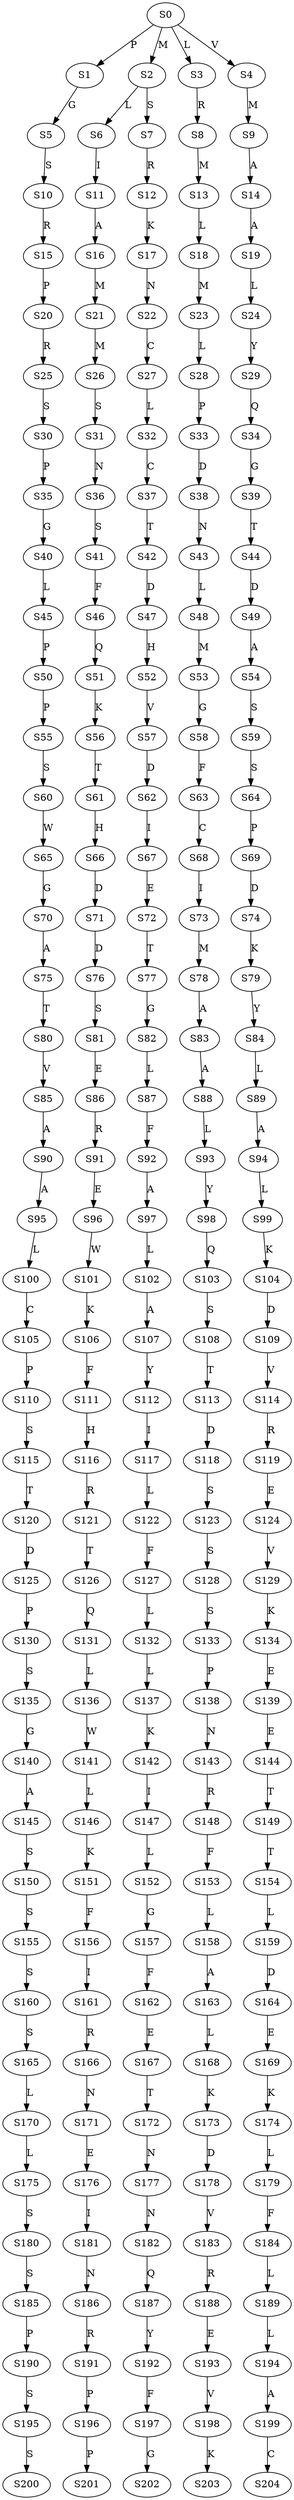 strict digraph  {
	S0 -> S1 [ label = P ];
	S0 -> S2 [ label = M ];
	S0 -> S3 [ label = L ];
	S0 -> S4 [ label = V ];
	S1 -> S5 [ label = G ];
	S2 -> S6 [ label = L ];
	S2 -> S7 [ label = S ];
	S3 -> S8 [ label = R ];
	S4 -> S9 [ label = M ];
	S5 -> S10 [ label = S ];
	S6 -> S11 [ label = I ];
	S7 -> S12 [ label = R ];
	S8 -> S13 [ label = M ];
	S9 -> S14 [ label = A ];
	S10 -> S15 [ label = R ];
	S11 -> S16 [ label = A ];
	S12 -> S17 [ label = K ];
	S13 -> S18 [ label = L ];
	S14 -> S19 [ label = A ];
	S15 -> S20 [ label = P ];
	S16 -> S21 [ label = M ];
	S17 -> S22 [ label = N ];
	S18 -> S23 [ label = M ];
	S19 -> S24 [ label = L ];
	S20 -> S25 [ label = R ];
	S21 -> S26 [ label = M ];
	S22 -> S27 [ label = C ];
	S23 -> S28 [ label = L ];
	S24 -> S29 [ label = Y ];
	S25 -> S30 [ label = S ];
	S26 -> S31 [ label = S ];
	S27 -> S32 [ label = L ];
	S28 -> S33 [ label = P ];
	S29 -> S34 [ label = Q ];
	S30 -> S35 [ label = P ];
	S31 -> S36 [ label = N ];
	S32 -> S37 [ label = C ];
	S33 -> S38 [ label = D ];
	S34 -> S39 [ label = G ];
	S35 -> S40 [ label = G ];
	S36 -> S41 [ label = S ];
	S37 -> S42 [ label = T ];
	S38 -> S43 [ label = N ];
	S39 -> S44 [ label = T ];
	S40 -> S45 [ label = L ];
	S41 -> S46 [ label = F ];
	S42 -> S47 [ label = D ];
	S43 -> S48 [ label = L ];
	S44 -> S49 [ label = D ];
	S45 -> S50 [ label = P ];
	S46 -> S51 [ label = Q ];
	S47 -> S52 [ label = H ];
	S48 -> S53 [ label = M ];
	S49 -> S54 [ label = A ];
	S50 -> S55 [ label = P ];
	S51 -> S56 [ label = K ];
	S52 -> S57 [ label = V ];
	S53 -> S58 [ label = G ];
	S54 -> S59 [ label = S ];
	S55 -> S60 [ label = S ];
	S56 -> S61 [ label = T ];
	S57 -> S62 [ label = D ];
	S58 -> S63 [ label = F ];
	S59 -> S64 [ label = S ];
	S60 -> S65 [ label = W ];
	S61 -> S66 [ label = H ];
	S62 -> S67 [ label = I ];
	S63 -> S68 [ label = C ];
	S64 -> S69 [ label = P ];
	S65 -> S70 [ label = G ];
	S66 -> S71 [ label = D ];
	S67 -> S72 [ label = E ];
	S68 -> S73 [ label = I ];
	S69 -> S74 [ label = D ];
	S70 -> S75 [ label = A ];
	S71 -> S76 [ label = D ];
	S72 -> S77 [ label = T ];
	S73 -> S78 [ label = M ];
	S74 -> S79 [ label = K ];
	S75 -> S80 [ label = T ];
	S76 -> S81 [ label = S ];
	S77 -> S82 [ label = G ];
	S78 -> S83 [ label = A ];
	S79 -> S84 [ label = Y ];
	S80 -> S85 [ label = V ];
	S81 -> S86 [ label = E ];
	S82 -> S87 [ label = L ];
	S83 -> S88 [ label = A ];
	S84 -> S89 [ label = L ];
	S85 -> S90 [ label = A ];
	S86 -> S91 [ label = R ];
	S87 -> S92 [ label = F ];
	S88 -> S93 [ label = L ];
	S89 -> S94 [ label = A ];
	S90 -> S95 [ label = A ];
	S91 -> S96 [ label = E ];
	S92 -> S97 [ label = A ];
	S93 -> S98 [ label = Y ];
	S94 -> S99 [ label = L ];
	S95 -> S100 [ label = L ];
	S96 -> S101 [ label = W ];
	S97 -> S102 [ label = L ];
	S98 -> S103 [ label = Q ];
	S99 -> S104 [ label = K ];
	S100 -> S105 [ label = C ];
	S101 -> S106 [ label = K ];
	S102 -> S107 [ label = A ];
	S103 -> S108 [ label = S ];
	S104 -> S109 [ label = D ];
	S105 -> S110 [ label = P ];
	S106 -> S111 [ label = F ];
	S107 -> S112 [ label = Y ];
	S108 -> S113 [ label = T ];
	S109 -> S114 [ label = V ];
	S110 -> S115 [ label = S ];
	S111 -> S116 [ label = H ];
	S112 -> S117 [ label = I ];
	S113 -> S118 [ label = D ];
	S114 -> S119 [ label = R ];
	S115 -> S120 [ label = T ];
	S116 -> S121 [ label = R ];
	S117 -> S122 [ label = L ];
	S118 -> S123 [ label = S ];
	S119 -> S124 [ label = E ];
	S120 -> S125 [ label = D ];
	S121 -> S126 [ label = T ];
	S122 -> S127 [ label = F ];
	S123 -> S128 [ label = S ];
	S124 -> S129 [ label = V ];
	S125 -> S130 [ label = P ];
	S126 -> S131 [ label = Q ];
	S127 -> S132 [ label = L ];
	S128 -> S133 [ label = S ];
	S129 -> S134 [ label = K ];
	S130 -> S135 [ label = S ];
	S131 -> S136 [ label = L ];
	S132 -> S137 [ label = L ];
	S133 -> S138 [ label = P ];
	S134 -> S139 [ label = E ];
	S135 -> S140 [ label = G ];
	S136 -> S141 [ label = W ];
	S137 -> S142 [ label = K ];
	S138 -> S143 [ label = N ];
	S139 -> S144 [ label = E ];
	S140 -> S145 [ label = A ];
	S141 -> S146 [ label = L ];
	S142 -> S147 [ label = I ];
	S143 -> S148 [ label = R ];
	S144 -> S149 [ label = T ];
	S145 -> S150 [ label = S ];
	S146 -> S151 [ label = K ];
	S147 -> S152 [ label = L ];
	S148 -> S153 [ label = F ];
	S149 -> S154 [ label = T ];
	S150 -> S155 [ label = S ];
	S151 -> S156 [ label = F ];
	S152 -> S157 [ label = G ];
	S153 -> S158 [ label = L ];
	S154 -> S159 [ label = L ];
	S155 -> S160 [ label = S ];
	S156 -> S161 [ label = I ];
	S157 -> S162 [ label = F ];
	S158 -> S163 [ label = A ];
	S159 -> S164 [ label = D ];
	S160 -> S165 [ label = S ];
	S161 -> S166 [ label = R ];
	S162 -> S167 [ label = E ];
	S163 -> S168 [ label = L ];
	S164 -> S169 [ label = E ];
	S165 -> S170 [ label = L ];
	S166 -> S171 [ label = N ];
	S167 -> S172 [ label = T ];
	S168 -> S173 [ label = K ];
	S169 -> S174 [ label = K ];
	S170 -> S175 [ label = L ];
	S171 -> S176 [ label = E ];
	S172 -> S177 [ label = N ];
	S173 -> S178 [ label = D ];
	S174 -> S179 [ label = L ];
	S175 -> S180 [ label = S ];
	S176 -> S181 [ label = I ];
	S177 -> S182 [ label = N ];
	S178 -> S183 [ label = V ];
	S179 -> S184 [ label = F ];
	S180 -> S185 [ label = S ];
	S181 -> S186 [ label = N ];
	S182 -> S187 [ label = Q ];
	S183 -> S188 [ label = R ];
	S184 -> S189 [ label = L ];
	S185 -> S190 [ label = P ];
	S186 -> S191 [ label = R ];
	S187 -> S192 [ label = Y ];
	S188 -> S193 [ label = E ];
	S189 -> S194 [ label = L ];
	S190 -> S195 [ label = S ];
	S191 -> S196 [ label = P ];
	S192 -> S197 [ label = F ];
	S193 -> S198 [ label = V ];
	S194 -> S199 [ label = A ];
	S195 -> S200 [ label = S ];
	S196 -> S201 [ label = P ];
	S197 -> S202 [ label = G ];
	S198 -> S203 [ label = K ];
	S199 -> S204 [ label = C ];
}

